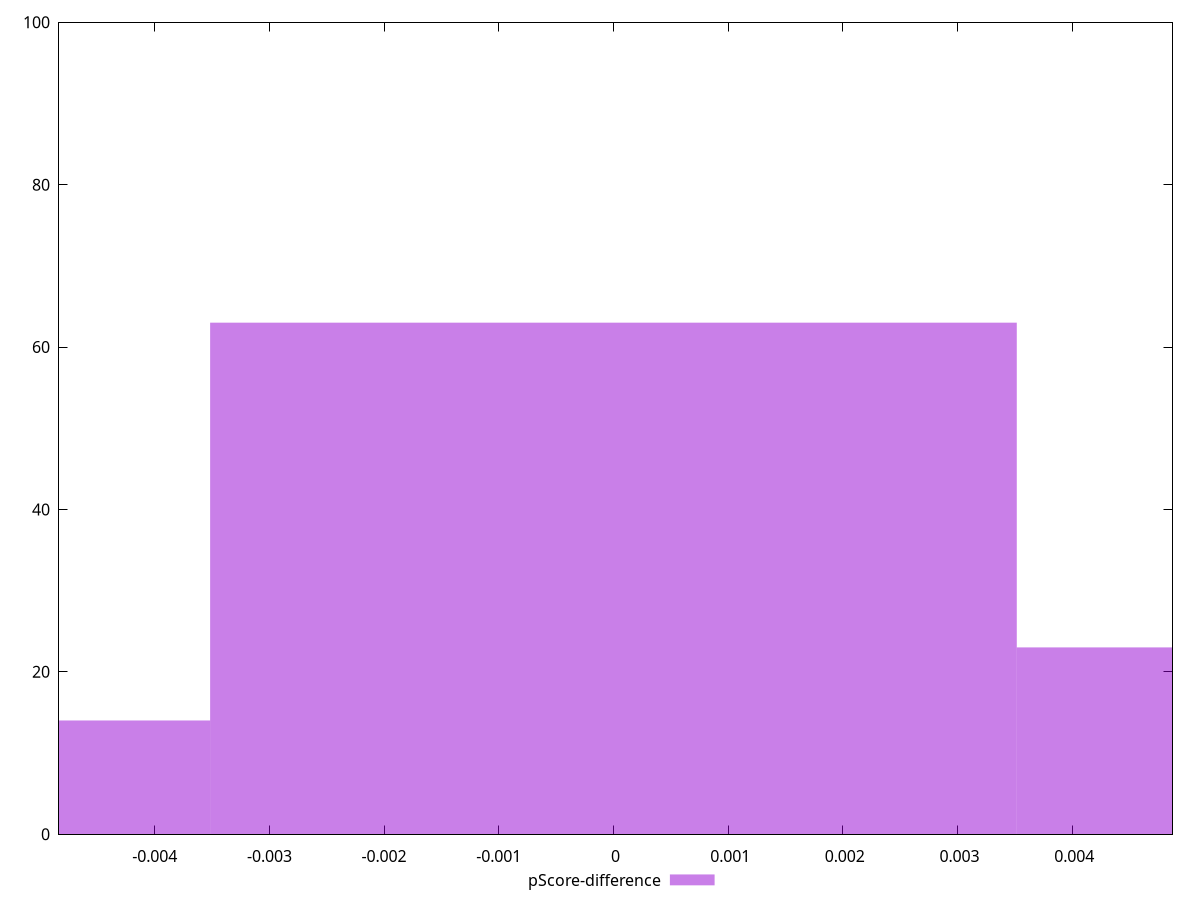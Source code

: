 reset

$pScoreDifference <<EOF
0.007033053851111845 23
0 63
-0.007033053851111845 14
EOF

set key outside below
set boxwidth 0.007033053851111845
set xrange [-0.004834189967044378:0.004874119390972209]
set yrange [0:100]
set trange [0:100]
set style fill transparent solid 0.5 noborder
set terminal svg size 640, 490 enhanced background rgb 'white'
set output "report_00015_2021-02-09T16-11-33.973Z/bootup-time/samples/pages/pScore-difference/histogram.svg"

plot $pScoreDifference title "pScore-difference" with boxes

reset
